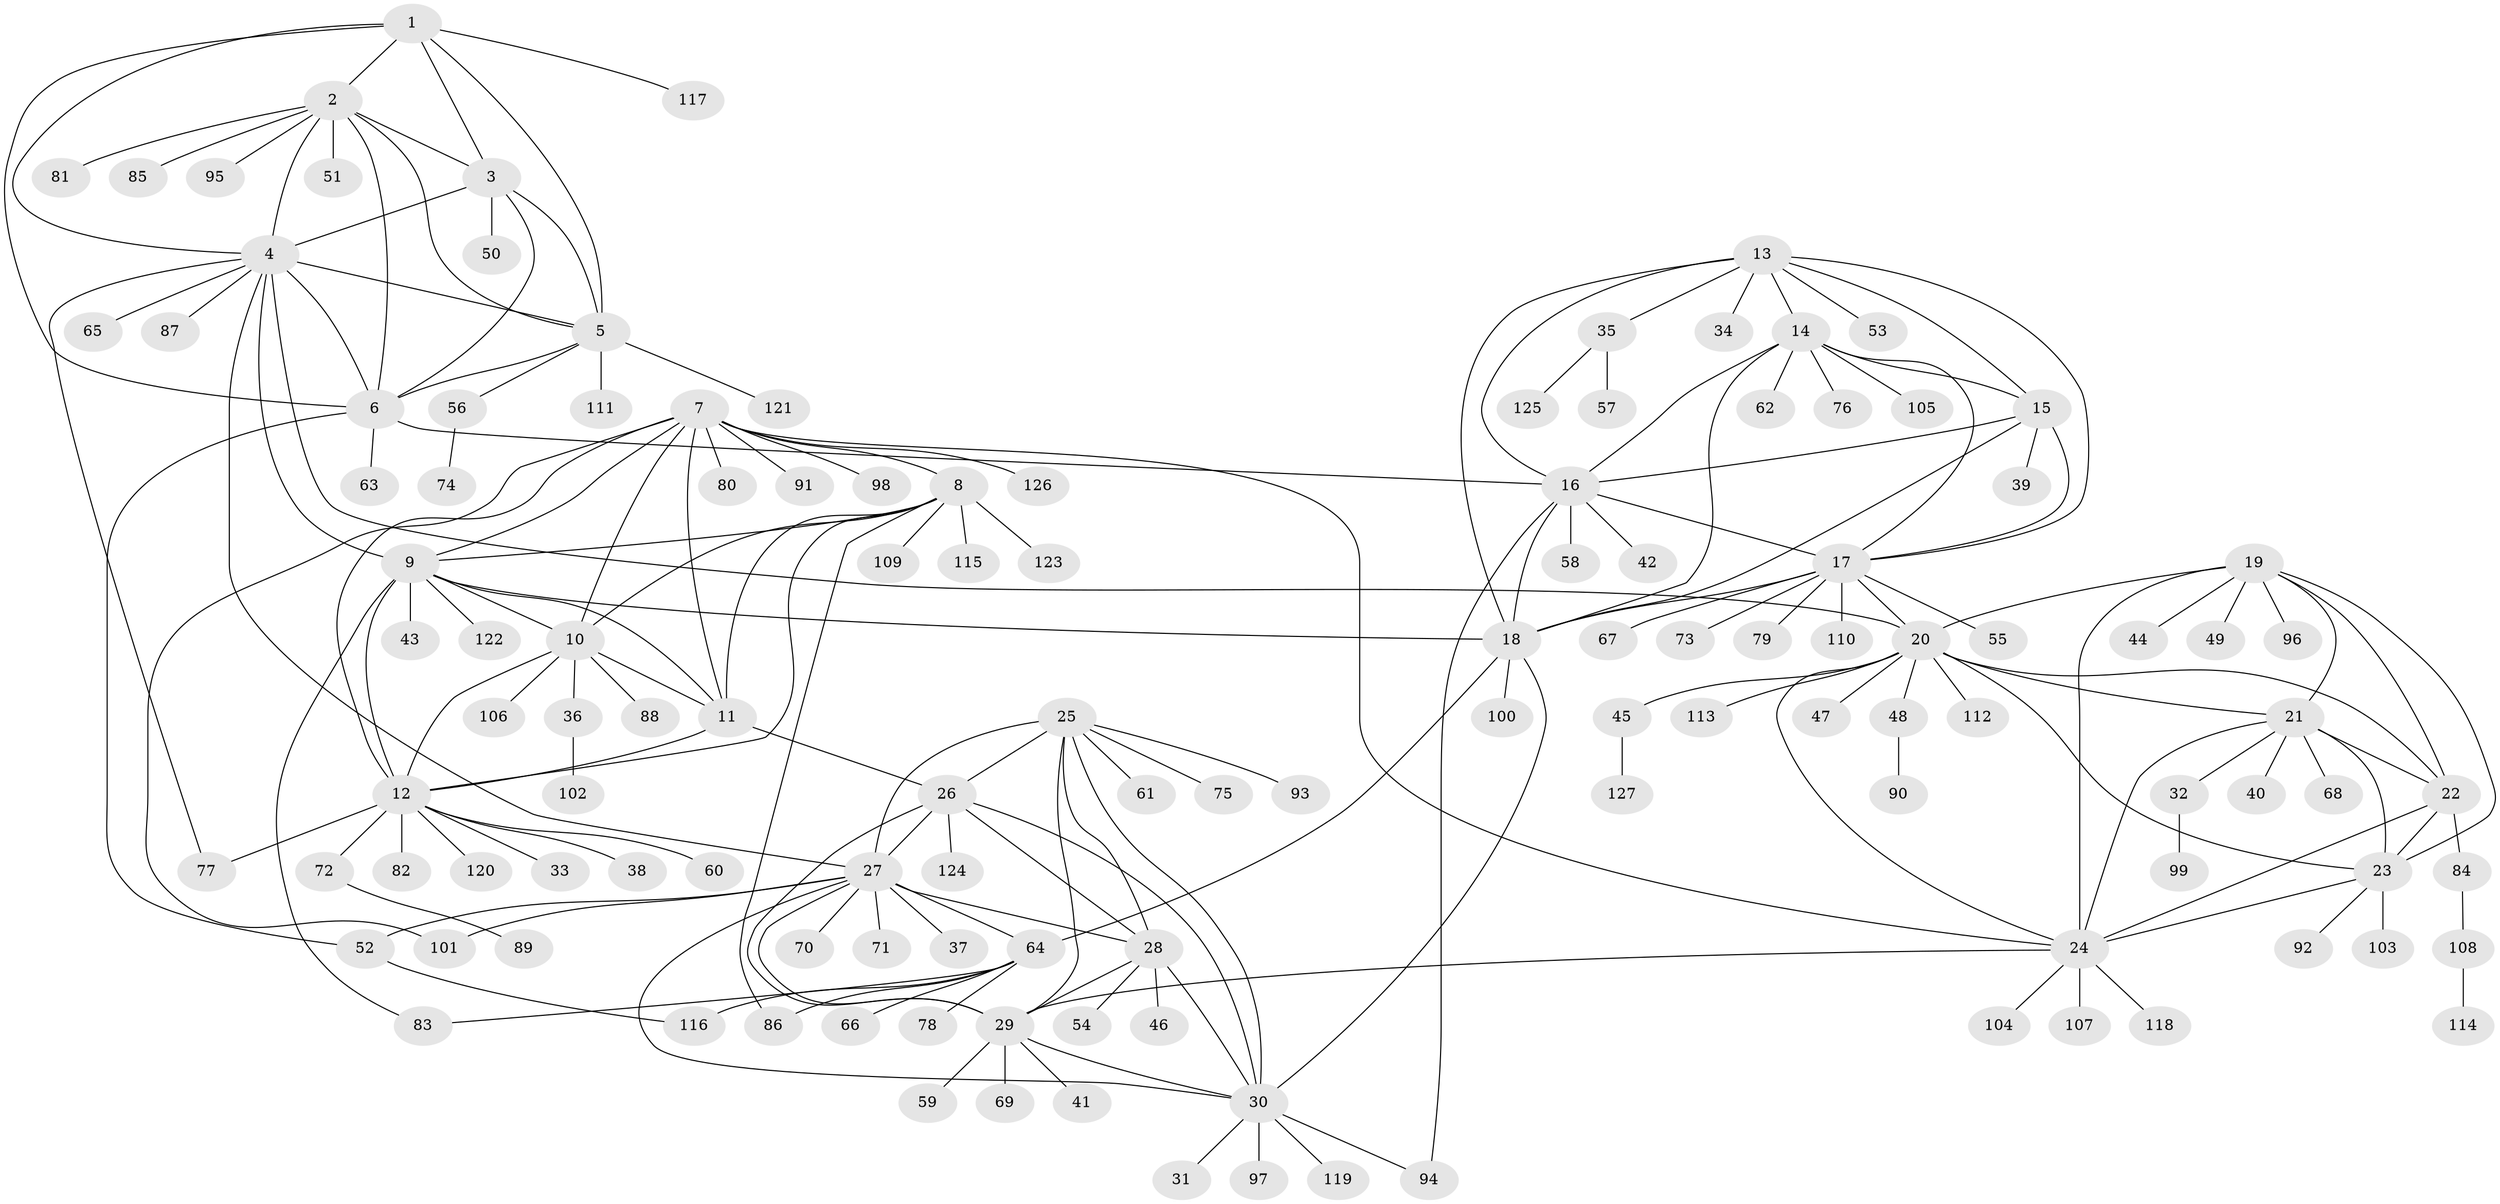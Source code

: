 // coarse degree distribution, {1: 0.5641025641025641, 7: 0.05128205128205128, 4: 0.07692307692307693, 6: 0.07692307692307693, 8: 0.05128205128205128, 3: 0.05128205128205128, 2: 0.07692307692307693, 5: 0.02564102564102564, 11: 0.02564102564102564}
// Generated by graph-tools (version 1.1) at 2025/37/03/04/25 23:37:35]
// undirected, 127 vertices, 190 edges
graph export_dot {
  node [color=gray90,style=filled];
  1;
  2;
  3;
  4;
  5;
  6;
  7;
  8;
  9;
  10;
  11;
  12;
  13;
  14;
  15;
  16;
  17;
  18;
  19;
  20;
  21;
  22;
  23;
  24;
  25;
  26;
  27;
  28;
  29;
  30;
  31;
  32;
  33;
  34;
  35;
  36;
  37;
  38;
  39;
  40;
  41;
  42;
  43;
  44;
  45;
  46;
  47;
  48;
  49;
  50;
  51;
  52;
  53;
  54;
  55;
  56;
  57;
  58;
  59;
  60;
  61;
  62;
  63;
  64;
  65;
  66;
  67;
  68;
  69;
  70;
  71;
  72;
  73;
  74;
  75;
  76;
  77;
  78;
  79;
  80;
  81;
  82;
  83;
  84;
  85;
  86;
  87;
  88;
  89;
  90;
  91;
  92;
  93;
  94;
  95;
  96;
  97;
  98;
  99;
  100;
  101;
  102;
  103;
  104;
  105;
  106;
  107;
  108;
  109;
  110;
  111;
  112;
  113;
  114;
  115;
  116;
  117;
  118;
  119;
  120;
  121;
  122;
  123;
  124;
  125;
  126;
  127;
  1 -- 2;
  1 -- 3;
  1 -- 4;
  1 -- 5;
  1 -- 6;
  1 -- 117;
  2 -- 3;
  2 -- 4;
  2 -- 5;
  2 -- 6;
  2 -- 51;
  2 -- 81;
  2 -- 85;
  2 -- 95;
  3 -- 4;
  3 -- 5;
  3 -- 6;
  3 -- 50;
  4 -- 5;
  4 -- 6;
  4 -- 9;
  4 -- 20;
  4 -- 27;
  4 -- 65;
  4 -- 77;
  4 -- 87;
  5 -- 6;
  5 -- 56;
  5 -- 111;
  5 -- 121;
  6 -- 16;
  6 -- 52;
  6 -- 63;
  7 -- 8;
  7 -- 9;
  7 -- 10;
  7 -- 11;
  7 -- 12;
  7 -- 24;
  7 -- 80;
  7 -- 91;
  7 -- 98;
  7 -- 101;
  7 -- 126;
  8 -- 9;
  8 -- 10;
  8 -- 11;
  8 -- 12;
  8 -- 86;
  8 -- 109;
  8 -- 115;
  8 -- 123;
  9 -- 10;
  9 -- 11;
  9 -- 12;
  9 -- 18;
  9 -- 43;
  9 -- 83;
  9 -- 122;
  10 -- 11;
  10 -- 12;
  10 -- 36;
  10 -- 88;
  10 -- 106;
  11 -- 12;
  11 -- 26;
  12 -- 33;
  12 -- 38;
  12 -- 60;
  12 -- 72;
  12 -- 77;
  12 -- 82;
  12 -- 120;
  13 -- 14;
  13 -- 15;
  13 -- 16;
  13 -- 17;
  13 -- 18;
  13 -- 34;
  13 -- 35;
  13 -- 53;
  14 -- 15;
  14 -- 16;
  14 -- 17;
  14 -- 18;
  14 -- 62;
  14 -- 76;
  14 -- 105;
  15 -- 16;
  15 -- 17;
  15 -- 18;
  15 -- 39;
  16 -- 17;
  16 -- 18;
  16 -- 42;
  16 -- 58;
  16 -- 94;
  17 -- 18;
  17 -- 20;
  17 -- 55;
  17 -- 67;
  17 -- 73;
  17 -- 79;
  17 -- 110;
  18 -- 30;
  18 -- 64;
  18 -- 100;
  19 -- 20;
  19 -- 21;
  19 -- 22;
  19 -- 23;
  19 -- 24;
  19 -- 44;
  19 -- 49;
  19 -- 96;
  20 -- 21;
  20 -- 22;
  20 -- 23;
  20 -- 24;
  20 -- 45;
  20 -- 47;
  20 -- 48;
  20 -- 112;
  20 -- 113;
  21 -- 22;
  21 -- 23;
  21 -- 24;
  21 -- 32;
  21 -- 40;
  21 -- 68;
  22 -- 23;
  22 -- 24;
  22 -- 84;
  23 -- 24;
  23 -- 92;
  23 -- 103;
  24 -- 29;
  24 -- 104;
  24 -- 107;
  24 -- 118;
  25 -- 26;
  25 -- 27;
  25 -- 28;
  25 -- 29;
  25 -- 30;
  25 -- 61;
  25 -- 75;
  25 -- 93;
  26 -- 27;
  26 -- 28;
  26 -- 29;
  26 -- 30;
  26 -- 124;
  27 -- 28;
  27 -- 29;
  27 -- 30;
  27 -- 37;
  27 -- 52;
  27 -- 64;
  27 -- 70;
  27 -- 71;
  27 -- 101;
  28 -- 29;
  28 -- 30;
  28 -- 46;
  28 -- 54;
  29 -- 30;
  29 -- 41;
  29 -- 59;
  29 -- 69;
  30 -- 31;
  30 -- 94;
  30 -- 97;
  30 -- 119;
  32 -- 99;
  35 -- 57;
  35 -- 125;
  36 -- 102;
  45 -- 127;
  48 -- 90;
  52 -- 116;
  56 -- 74;
  64 -- 66;
  64 -- 78;
  64 -- 83;
  64 -- 86;
  64 -- 116;
  72 -- 89;
  84 -- 108;
  108 -- 114;
}
